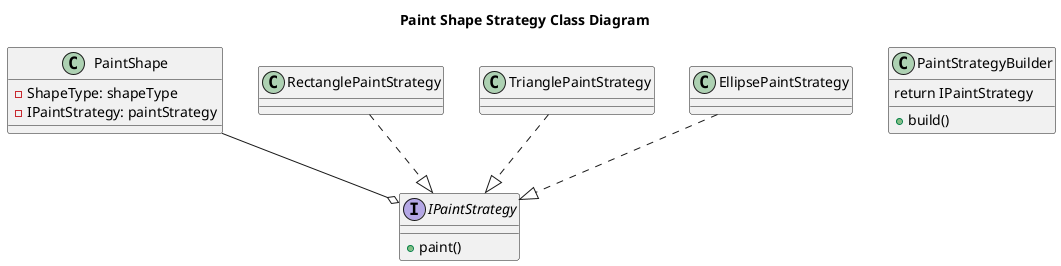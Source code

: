 @startuml paint shape strategy class diagram 
title Paint Shape Strategy Class Diagram 

class PaintShape {
    - ShapeType: shapeType
    - IPaintStrategy: paintStrategy
}

interface IPaintStrategy {
    + paint()
}
class PaintStrategyBuilder {
    +build() 
    return IPaintStrategy
}

class RectanglePaintStrategy {
}

class TrianglePaintStrategy {
}
 
class EllipsePaintStrategy {
}

RectanglePaintStrategy ..|> IPaintStrategy
TrianglePaintStrategy ..|> IPaintStrategy
EllipsePaintStrategy ..|> IPaintStrategy
PaintShape --o IPaintStrategy

@enduml

